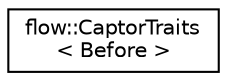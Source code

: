 digraph "Graphical Class Hierarchy"
{
 // LATEX_PDF_SIZE
  edge [fontname="Helvetica",fontsize="10",labelfontname="Helvetica",labelfontsize="10"];
  node [fontname="Helvetica",fontsize="10",shape=record];
  rankdir="LR";
  Node0 [label="flow::CaptorTraits\l\< Before \>",height=0.2,width=0.4,color="black", fillcolor="white", style="filled",URL="$structflow_1_1_captor_traits.html",tooltip=" "];
}
